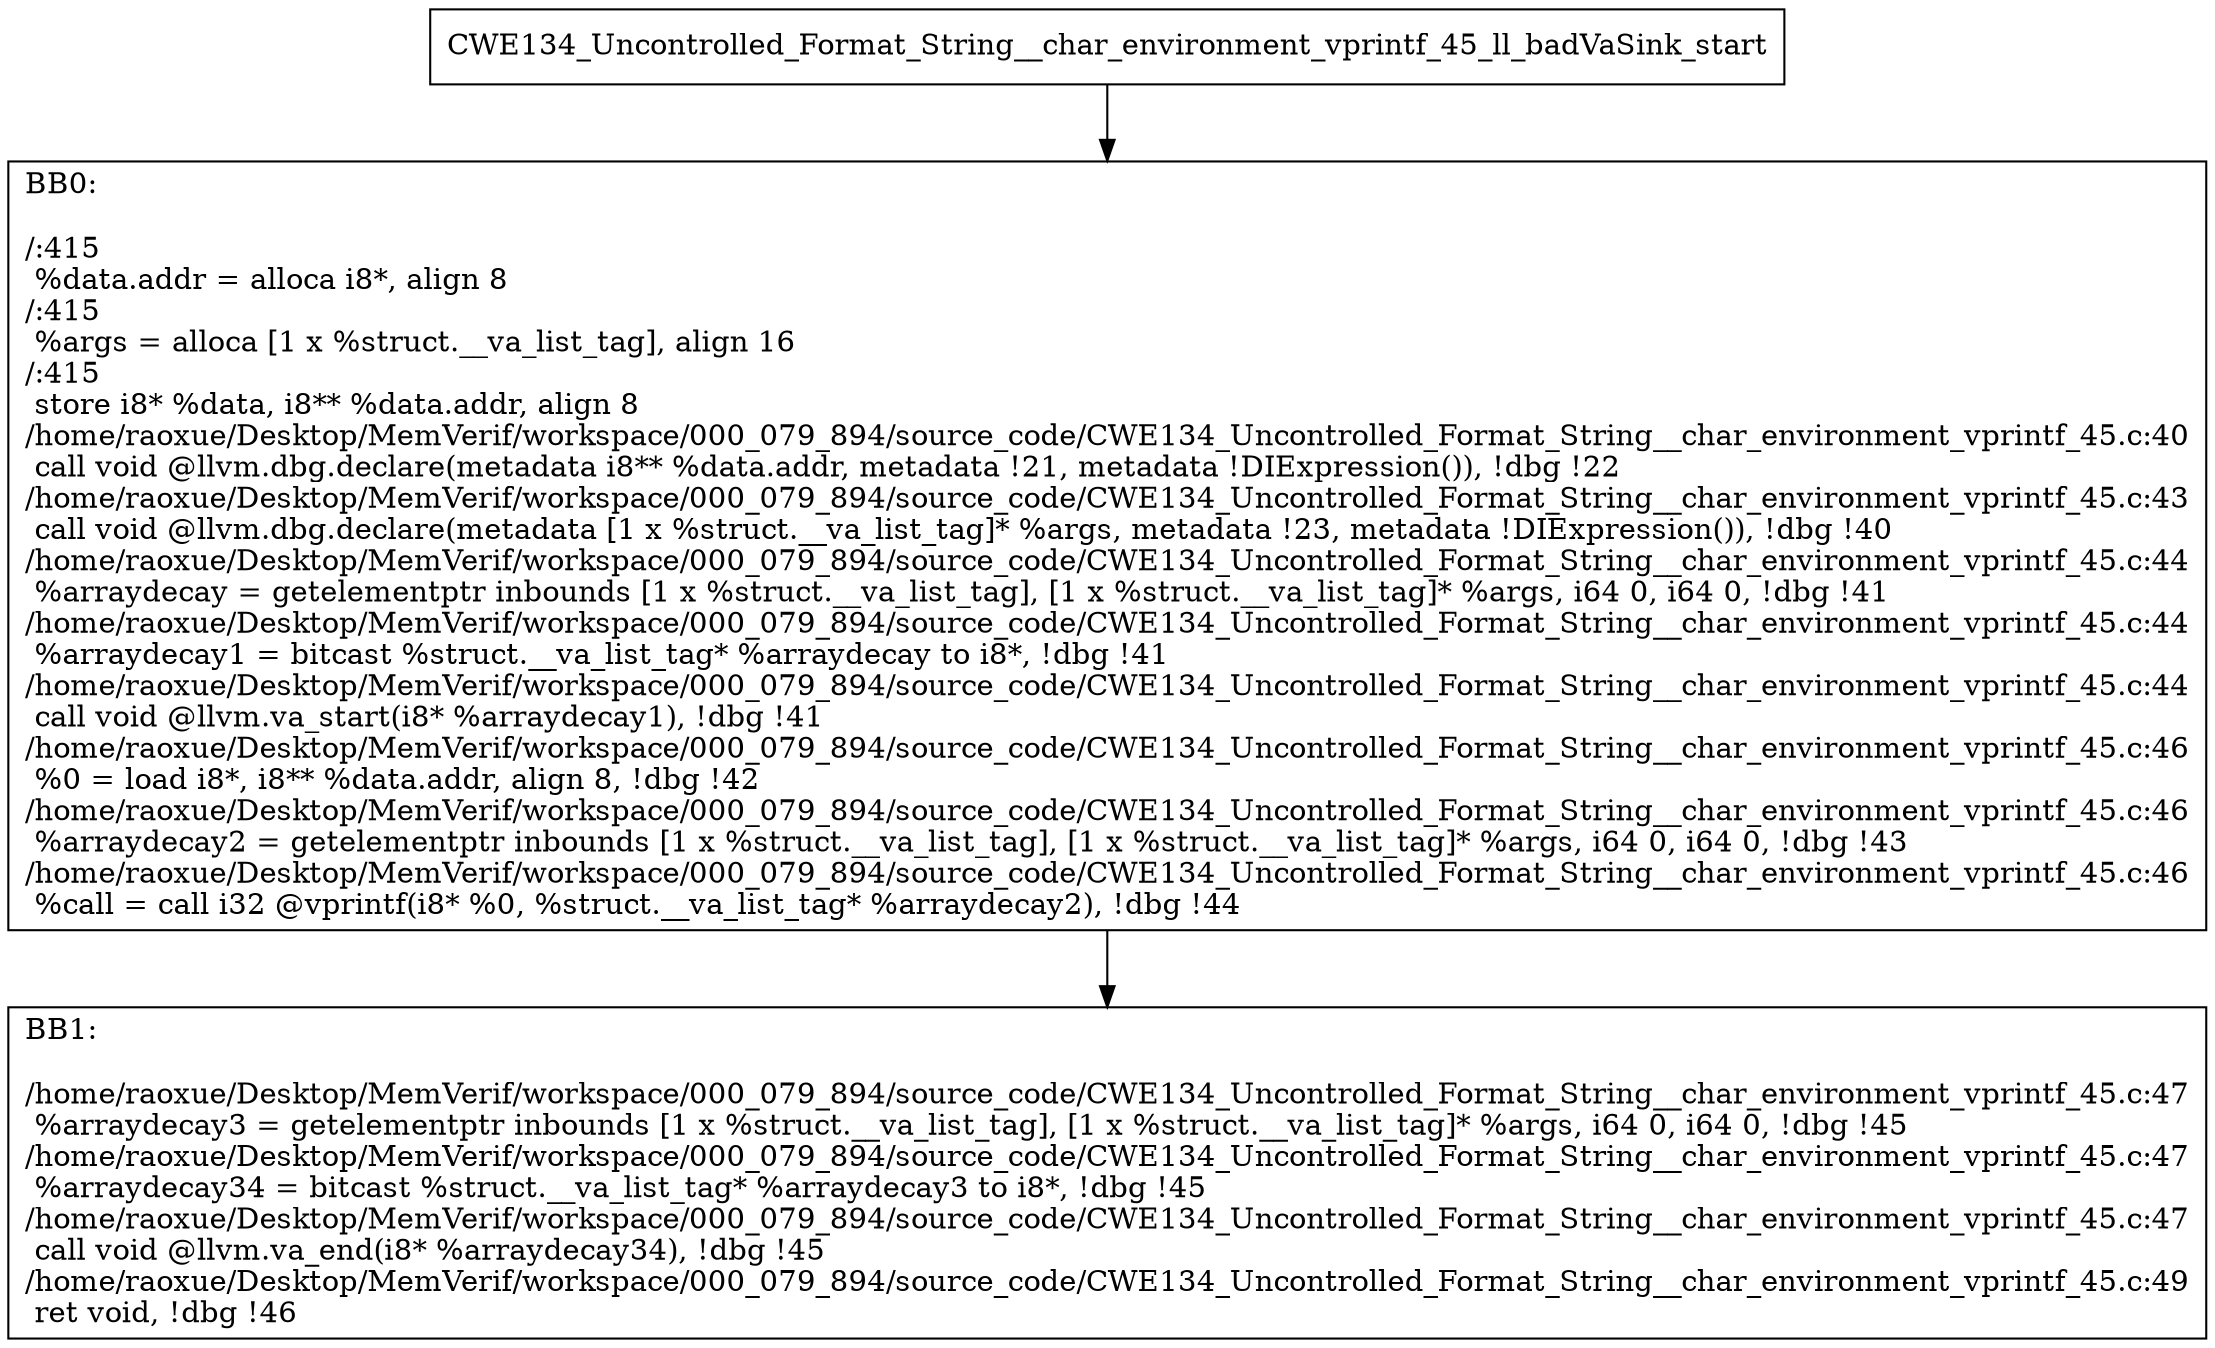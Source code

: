digraph "CFG for'CWE134_Uncontrolled_Format_String__char_environment_vprintf_45_ll_badVaSink' function" {
	BBCWE134_Uncontrolled_Format_String__char_environment_vprintf_45_ll_badVaSink_start[shape=record,label="{CWE134_Uncontrolled_Format_String__char_environment_vprintf_45_ll_badVaSink_start}"];
	BBCWE134_Uncontrolled_Format_String__char_environment_vprintf_45_ll_badVaSink_start-> CWE134_Uncontrolled_Format_String__char_environment_vprintf_45_ll_badVaSinkBB0;
	CWE134_Uncontrolled_Format_String__char_environment_vprintf_45_ll_badVaSinkBB0 [shape=record, label="{BB0:\l\l/:415\l
  %data.addr = alloca i8*, align 8\l
/:415\l
  %args = alloca [1 x %struct.__va_list_tag], align 16\l
/:415\l
  store i8* %data, i8** %data.addr, align 8\l
/home/raoxue/Desktop/MemVerif/workspace/000_079_894/source_code/CWE134_Uncontrolled_Format_String__char_environment_vprintf_45.c:40\l
  call void @llvm.dbg.declare(metadata i8** %data.addr, metadata !21, metadata !DIExpression()), !dbg !22\l
/home/raoxue/Desktop/MemVerif/workspace/000_079_894/source_code/CWE134_Uncontrolled_Format_String__char_environment_vprintf_45.c:43\l
  call void @llvm.dbg.declare(metadata [1 x %struct.__va_list_tag]* %args, metadata !23, metadata !DIExpression()), !dbg !40\l
/home/raoxue/Desktop/MemVerif/workspace/000_079_894/source_code/CWE134_Uncontrolled_Format_String__char_environment_vprintf_45.c:44\l
  %arraydecay = getelementptr inbounds [1 x %struct.__va_list_tag], [1 x %struct.__va_list_tag]* %args, i64 0, i64 0, !dbg !41\l
/home/raoxue/Desktop/MemVerif/workspace/000_079_894/source_code/CWE134_Uncontrolled_Format_String__char_environment_vprintf_45.c:44\l
  %arraydecay1 = bitcast %struct.__va_list_tag* %arraydecay to i8*, !dbg !41\l
/home/raoxue/Desktop/MemVerif/workspace/000_079_894/source_code/CWE134_Uncontrolled_Format_String__char_environment_vprintf_45.c:44\l
  call void @llvm.va_start(i8* %arraydecay1), !dbg !41\l
/home/raoxue/Desktop/MemVerif/workspace/000_079_894/source_code/CWE134_Uncontrolled_Format_String__char_environment_vprintf_45.c:46\l
  %0 = load i8*, i8** %data.addr, align 8, !dbg !42\l
/home/raoxue/Desktop/MemVerif/workspace/000_079_894/source_code/CWE134_Uncontrolled_Format_String__char_environment_vprintf_45.c:46\l
  %arraydecay2 = getelementptr inbounds [1 x %struct.__va_list_tag], [1 x %struct.__va_list_tag]* %args, i64 0, i64 0, !dbg !43\l
/home/raoxue/Desktop/MemVerif/workspace/000_079_894/source_code/CWE134_Uncontrolled_Format_String__char_environment_vprintf_45.c:46\l
  %call = call i32 @vprintf(i8* %0, %struct.__va_list_tag* %arraydecay2), !dbg !44\l
}"];
	CWE134_Uncontrolled_Format_String__char_environment_vprintf_45_ll_badVaSinkBB0-> CWE134_Uncontrolled_Format_String__char_environment_vprintf_45_ll_badVaSinkBB1;
	CWE134_Uncontrolled_Format_String__char_environment_vprintf_45_ll_badVaSinkBB1 [shape=record, label="{BB1:\l\l/home/raoxue/Desktop/MemVerif/workspace/000_079_894/source_code/CWE134_Uncontrolled_Format_String__char_environment_vprintf_45.c:47\l
  %arraydecay3 = getelementptr inbounds [1 x %struct.__va_list_tag], [1 x %struct.__va_list_tag]* %args, i64 0, i64 0, !dbg !45\l
/home/raoxue/Desktop/MemVerif/workspace/000_079_894/source_code/CWE134_Uncontrolled_Format_String__char_environment_vprintf_45.c:47\l
  %arraydecay34 = bitcast %struct.__va_list_tag* %arraydecay3 to i8*, !dbg !45\l
/home/raoxue/Desktop/MemVerif/workspace/000_079_894/source_code/CWE134_Uncontrolled_Format_String__char_environment_vprintf_45.c:47\l
  call void @llvm.va_end(i8* %arraydecay34), !dbg !45\l
/home/raoxue/Desktop/MemVerif/workspace/000_079_894/source_code/CWE134_Uncontrolled_Format_String__char_environment_vprintf_45.c:49\l
  ret void, !dbg !46\l
}"];
}
